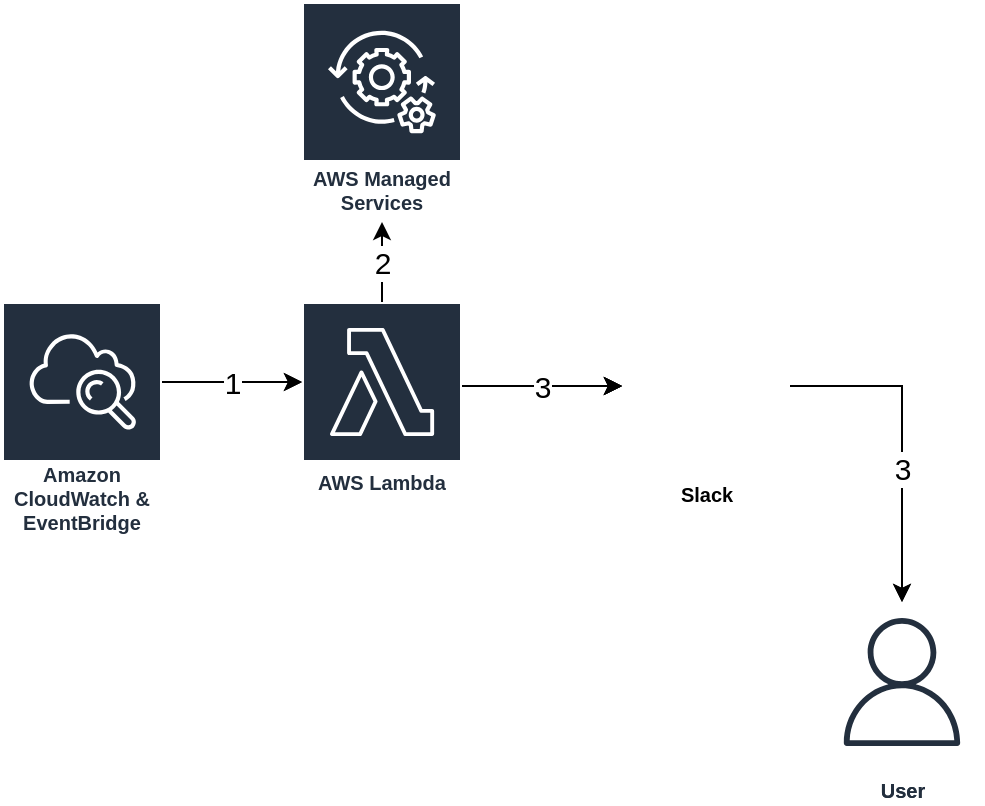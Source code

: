 <mxfile version="13.8.2" type="device"><diagram id="b-jy301zKH-mHT2R7b2T" name="Page-1"><mxGraphModel dx="946" dy="461" grid="1" gridSize="10" guides="1" tooltips="1" connect="1" arrows="1" fold="1" page="1" pageScale="1" pageWidth="827" pageHeight="1169" math="0" shadow="0"><root><mxCell id="0"/><mxCell id="1" parent="0"/><mxCell id="PTp1e4wCcJD--tnBEITa-4" value="4" style="edgeStyle=orthogonalEdgeStyle;rounded=0;orthogonalLoop=1;jettySize=auto;html=1;startArrow=none;startFill=0;fontSize=15;entryX=0;entryY=0.5;entryDx=0;entryDy=0;fontStyle=0" parent="1" source="PTp1e4wCcJD--tnBEITa-5" target="PTp1e4wCcJD--tnBEITa-20" edge="1"><mxGeometry relative="1" as="geometry"><mxPoint x="520" y="290" as="targetPoint"/><Array as="points"><mxPoint x="450" y="282"/><mxPoint x="450" y="282"/></Array></mxGeometry></mxCell><mxCell id="PTp1e4wCcJD--tnBEITa-5" value="AWS Lambda" style="outlineConnect=0;fontColor=#232F3E;gradientColor=none;strokeColor=#ffffff;fillColor=#232F3E;dashed=0;verticalLabelPosition=middle;verticalAlign=bottom;align=center;html=1;whiteSpace=wrap;fontSize=10;fontStyle=1;spacing=3;shape=mxgraph.aws4.productIcon;prIcon=mxgraph.aws4.lambda;" parent="1" vertex="1"><mxGeometry x="350" y="240" width="80" height="100" as="geometry"/></mxCell><mxCell id="PTp1e4wCcJD--tnBEITa-20" value="&lt;font size=&quot;1&quot; color=&quot;#000000&quot;&gt;&lt;b style=&quot;background-color: rgb(255 , 255 , 255)&quot;&gt;Slack&lt;/b&gt;&lt;/font&gt;" style="shape=image;html=1;verticalAlign=top;verticalLabelPosition=bottom;labelBackgroundColor=#ffffff;imageAspect=0;aspect=fixed;image=https://cdn2.iconfinder.com/data/icons/social-media-2189/48/29-Slack-128.png;fontSize=10;" parent="1" vertex="1"><mxGeometry x="510" y="240" width="84" height="84" as="geometry"/></mxCell><mxCell id="1GlIqWWWil9oJE-wBk9_-4" value="3" style="edgeStyle=orthogonalEdgeStyle;rounded=0;orthogonalLoop=1;jettySize=auto;html=1;startArrow=none;startFill=0;fontSize=15;entryX=0;entryY=0.5;entryDx=0;entryDy=0;" parent="1" source="1GlIqWWWil9oJE-wBk9_-5" target="1GlIqWWWil9oJE-wBk9_-20" edge="1"><mxGeometry relative="1" as="geometry"><mxPoint x="520" y="290" as="targetPoint"/><Array as="points"><mxPoint x="450" y="282"/><mxPoint x="450" y="282"/></Array></mxGeometry></mxCell><mxCell id="1GlIqWWWil9oJE-wBk9_-5" value="AWS Lambda" style="outlineConnect=0;fontColor=#232F3E;gradientColor=none;strokeColor=#ffffff;fillColor=#232F3E;dashed=0;verticalLabelPosition=middle;verticalAlign=bottom;align=center;html=1;whiteSpace=wrap;fontSize=10;fontStyle=1;spacing=3;shape=mxgraph.aws4.productIcon;prIcon=mxgraph.aws4.lambda;" parent="1" vertex="1"><mxGeometry x="350" y="240" width="80" height="100" as="geometry"/></mxCell><mxCell id="1GlIqWWWil9oJE-wBk9_-36" value="1" style="edgeStyle=orthogonalEdgeStyle;rounded=0;orthogonalLoop=1;jettySize=auto;html=1;fontSize=15;" parent="1" source="1GlIqWWWil9oJE-wBk9_-8" target="1GlIqWWWil9oJE-wBk9_-5" edge="1"><mxGeometry relative="1" as="geometry"><mxPoint x="320" y="290" as="targetPoint"/><Array as="points"><mxPoint x="330" y="280"/><mxPoint x="330" y="280"/></Array></mxGeometry></mxCell><mxCell id="1GlIqWWWil9oJE-wBk9_-8" value="Amazon CloudWatch &amp;amp; EventBridge" style="outlineConnect=0;fontColor=#232F3E;gradientColor=none;strokeColor=#ffffff;fillColor=#232F3E;dashed=0;verticalLabelPosition=middle;verticalAlign=bottom;align=center;html=1;whiteSpace=wrap;fontSize=10;fontStyle=1;spacing=3;shape=mxgraph.aws4.productIcon;prIcon=mxgraph.aws4.cloudwatch;" parent="1" vertex="1"><mxGeometry x="200" y="240" width="80" height="120" as="geometry"/></mxCell><mxCell id="1GlIqWWWil9oJE-wBk9_-18" style="edgeStyle=orthogonalEdgeStyle;rounded=0;orthogonalLoop=1;jettySize=auto;html=1;startArrow=none;startFill=0;fontSize=15;" parent="1" source="1GlIqWWWil9oJE-wBk9_-20" target="1GlIqWWWil9oJE-wBk9_-23" edge="1"><mxGeometry relative="1" as="geometry"/></mxCell><mxCell id="1GlIqWWWil9oJE-wBk9_-38" value="3" style="edgeLabel;html=1;align=center;verticalAlign=middle;resizable=0;points=[];fontSize=15;" parent="1GlIqWWWil9oJE-wBk9_-18" vertex="1" connectable="0"><mxGeometry x="0.183" relative="1" as="geometry"><mxPoint as="offset"/></mxGeometry></mxCell><mxCell id="1GlIqWWWil9oJE-wBk9_-20" value="&lt;font size=&quot;1&quot; color=&quot;#000000&quot;&gt;&lt;b style=&quot;background-color: rgb(255 , 255 , 255)&quot;&gt;Slack&lt;/b&gt;&lt;/font&gt;" style="shape=image;html=1;verticalAlign=top;verticalLabelPosition=bottom;labelBackgroundColor=#ffffff;imageAspect=0;aspect=fixed;image=https://cdn2.iconfinder.com/data/icons/social-media-2189/48/29-Slack-128.png;fontSize=10;" parent="1" vertex="1"><mxGeometry x="510" y="240" width="84" height="84" as="geometry"/></mxCell><mxCell id="1GlIqWWWil9oJE-wBk9_-23" value="&lt;font style=&quot;font-size: 10px&quot;&gt;&lt;b&gt;User&lt;/b&gt;&lt;/font&gt;" style="outlineConnect=0;fontColor=#232F3E;gradientColor=none;strokeColor=#232F3E;fillColor=#ffffff;dashed=0;verticalLabelPosition=bottom;verticalAlign=top;align=center;html=1;fontSize=12;fontStyle=0;aspect=fixed;shape=mxgraph.aws4.resourceIcon;resIcon=mxgraph.aws4.user;" parent="1" vertex="1"><mxGeometry x="610" y="390" width="80" height="80" as="geometry"/></mxCell><mxCell id="8y-Mah7Ir_fX65q7Fv0d-4" value="4" style="edgeStyle=orthogonalEdgeStyle;rounded=0;orthogonalLoop=1;jettySize=auto;html=1;startArrow=none;startFill=0;fontSize=15;entryX=0;entryY=0.5;entryDx=0;entryDy=0;fontStyle=0" edge="1" parent="1" source="8y-Mah7Ir_fX65q7Fv0d-5" target="8y-Mah7Ir_fX65q7Fv0d-6"><mxGeometry relative="1" as="geometry"><mxPoint x="520" y="290" as="targetPoint"/><Array as="points"><mxPoint x="450" y="282"/><mxPoint x="450" y="282"/></Array></mxGeometry></mxCell><mxCell id="8y-Mah7Ir_fX65q7Fv0d-5" value="AWS Lambda" style="outlineConnect=0;fontColor=#232F3E;gradientColor=none;strokeColor=#ffffff;fillColor=#232F3E;dashed=0;verticalLabelPosition=middle;verticalAlign=bottom;align=center;html=1;whiteSpace=wrap;fontSize=10;fontStyle=1;spacing=3;shape=mxgraph.aws4.productIcon;prIcon=mxgraph.aws4.lambda;" vertex="1" parent="1"><mxGeometry x="350" y="240" width="80" height="100" as="geometry"/></mxCell><mxCell id="8y-Mah7Ir_fX65q7Fv0d-6" value="&lt;font size=&quot;1&quot; color=&quot;#000000&quot;&gt;&lt;b style=&quot;background-color: rgb(255 , 255 , 255)&quot;&gt;Slack&lt;/b&gt;&lt;/font&gt;" style="shape=image;html=1;verticalAlign=top;verticalLabelPosition=bottom;labelBackgroundColor=#ffffff;imageAspect=0;aspect=fixed;image=https://cdn2.iconfinder.com/data/icons/social-media-2189/48/29-Slack-128.png;fontSize=10;" vertex="1" parent="1"><mxGeometry x="510" y="240" width="84" height="84" as="geometry"/></mxCell><mxCell id="8y-Mah7Ir_fX65q7Fv0d-7" value="3" style="edgeStyle=orthogonalEdgeStyle;rounded=0;orthogonalLoop=1;jettySize=auto;html=1;startArrow=none;startFill=0;fontSize=15;entryX=0;entryY=0.5;entryDx=0;entryDy=0;" edge="1" parent="1" source="8y-Mah7Ir_fX65q7Fv0d-11" target="8y-Mah7Ir_fX65q7Fv0d-16"><mxGeometry relative="1" as="geometry"><mxPoint x="520" y="290" as="targetPoint"/><Array as="points"><mxPoint x="450" y="282"/><mxPoint x="450" y="282"/></Array></mxGeometry></mxCell><mxCell id="8y-Mah7Ir_fX65q7Fv0d-21" value="2" style="edgeStyle=orthogonalEdgeStyle;rounded=0;orthogonalLoop=1;jettySize=auto;html=1;fontSize=15;" edge="1" parent="1" source="8y-Mah7Ir_fX65q7Fv0d-11" target="8y-Mah7Ir_fX65q7Fv0d-20"><mxGeometry relative="1" as="geometry"><Array as="points"><mxPoint x="390" y="200"/><mxPoint x="390" y="200"/></Array></mxGeometry></mxCell><mxCell id="8y-Mah7Ir_fX65q7Fv0d-11" value="AWS Lambda" style="outlineConnect=0;fontColor=#232F3E;gradientColor=none;strokeColor=#ffffff;fillColor=#232F3E;dashed=0;verticalLabelPosition=middle;verticalAlign=bottom;align=center;html=1;whiteSpace=wrap;fontSize=10;fontStyle=1;spacing=3;shape=mxgraph.aws4.productIcon;prIcon=mxgraph.aws4.lambda;" vertex="1" parent="1"><mxGeometry x="350" y="240" width="80" height="100" as="geometry"/></mxCell><mxCell id="8y-Mah7Ir_fX65q7Fv0d-12" value="1" style="edgeStyle=orthogonalEdgeStyle;rounded=0;orthogonalLoop=1;jettySize=auto;html=1;fontSize=15;" edge="1" parent="1" source="8y-Mah7Ir_fX65q7Fv0d-13" target="8y-Mah7Ir_fX65q7Fv0d-11"><mxGeometry relative="1" as="geometry"><mxPoint x="320" y="290" as="targetPoint"/><Array as="points"><mxPoint x="330" y="280"/><mxPoint x="330" y="280"/></Array></mxGeometry></mxCell><mxCell id="8y-Mah7Ir_fX65q7Fv0d-13" value="Amazon CloudWatch &amp;amp; EventBridge" style="outlineConnect=0;fontColor=#232F3E;gradientColor=none;strokeColor=#ffffff;fillColor=#232F3E;dashed=0;verticalLabelPosition=middle;verticalAlign=bottom;align=center;html=1;whiteSpace=wrap;fontSize=10;fontStyle=1;spacing=3;shape=mxgraph.aws4.productIcon;prIcon=mxgraph.aws4.cloudwatch;" vertex="1" parent="1"><mxGeometry x="200" y="240" width="80" height="120" as="geometry"/></mxCell><mxCell id="8y-Mah7Ir_fX65q7Fv0d-14" style="edgeStyle=orthogonalEdgeStyle;rounded=0;orthogonalLoop=1;jettySize=auto;html=1;startArrow=none;startFill=0;fontSize=15;" edge="1" parent="1" source="8y-Mah7Ir_fX65q7Fv0d-16" target="8y-Mah7Ir_fX65q7Fv0d-17"><mxGeometry relative="1" as="geometry"/></mxCell><mxCell id="8y-Mah7Ir_fX65q7Fv0d-15" value="3" style="edgeLabel;html=1;align=center;verticalAlign=middle;resizable=0;points=[];fontSize=15;" vertex="1" connectable="0" parent="8y-Mah7Ir_fX65q7Fv0d-14"><mxGeometry x="0.183" relative="1" as="geometry"><mxPoint as="offset"/></mxGeometry></mxCell><mxCell id="8y-Mah7Ir_fX65q7Fv0d-16" value="&lt;font size=&quot;1&quot; color=&quot;#000000&quot;&gt;&lt;b style=&quot;background-color: rgb(255 , 255 , 255)&quot;&gt;Slack&lt;/b&gt;&lt;/font&gt;" style="shape=image;html=1;verticalAlign=top;verticalLabelPosition=bottom;labelBackgroundColor=#ffffff;imageAspect=0;aspect=fixed;image=https://cdn2.iconfinder.com/data/icons/social-media-2189/48/29-Slack-128.png;fontSize=10;" vertex="1" parent="1"><mxGeometry x="510" y="240" width="84" height="84" as="geometry"/></mxCell><mxCell id="8y-Mah7Ir_fX65q7Fv0d-17" value="&lt;font style=&quot;font-size: 10px&quot;&gt;&lt;b&gt;User&lt;/b&gt;&lt;/font&gt;" style="outlineConnect=0;fontColor=#232F3E;gradientColor=none;strokeColor=#232F3E;fillColor=#ffffff;dashed=0;verticalLabelPosition=bottom;verticalAlign=top;align=center;html=1;fontSize=12;fontStyle=0;aspect=fixed;shape=mxgraph.aws4.resourceIcon;resIcon=mxgraph.aws4.user;" vertex="1" parent="1"><mxGeometry x="610" y="390" width="80" height="80" as="geometry"/></mxCell><mxCell id="8y-Mah7Ir_fX65q7Fv0d-20" value="AWS Managed Services" style="outlineConnect=0;fontColor=#232F3E;gradientColor=none;strokeColor=#ffffff;fillColor=#232F3E;dashed=0;verticalLabelPosition=middle;verticalAlign=bottom;align=center;html=1;whiteSpace=wrap;fontSize=10;fontStyle=1;spacing=3;shape=mxgraph.aws4.productIcon;prIcon=mxgraph.aws4.managed_services;" vertex="1" parent="1"><mxGeometry x="350" y="90" width="80" height="110" as="geometry"/></mxCell></root></mxGraphModel></diagram></mxfile>